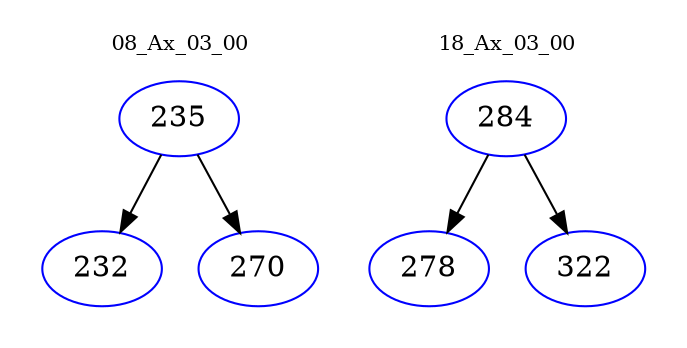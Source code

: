 digraph{
subgraph cluster_0 {
color = white
label = "08_Ax_03_00";
fontsize=10;
T0_235 [label="235", color="blue"]
T0_235 -> T0_232 [color="black"]
T0_232 [label="232", color="blue"]
T0_235 -> T0_270 [color="black"]
T0_270 [label="270", color="blue"]
}
subgraph cluster_1 {
color = white
label = "18_Ax_03_00";
fontsize=10;
T1_284 [label="284", color="blue"]
T1_284 -> T1_278 [color="black"]
T1_278 [label="278", color="blue"]
T1_284 -> T1_322 [color="black"]
T1_322 [label="322", color="blue"]
}
}
